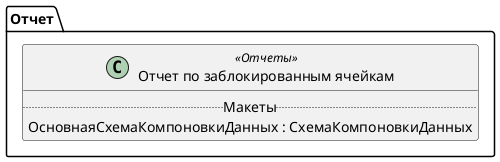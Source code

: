 ﻿@startuml ЗаблокированныеЯчейки
'!include templates.wsd
'..\include templates.wsd
class Отчет.ЗаблокированныеЯчейки as "Отчет по заблокированным ячейкам" <<Отчеты>>
{
..Макеты..
ОсновнаяСхемаКомпоновкиДанных : СхемаКомпоновкиДанных
}
@enduml
